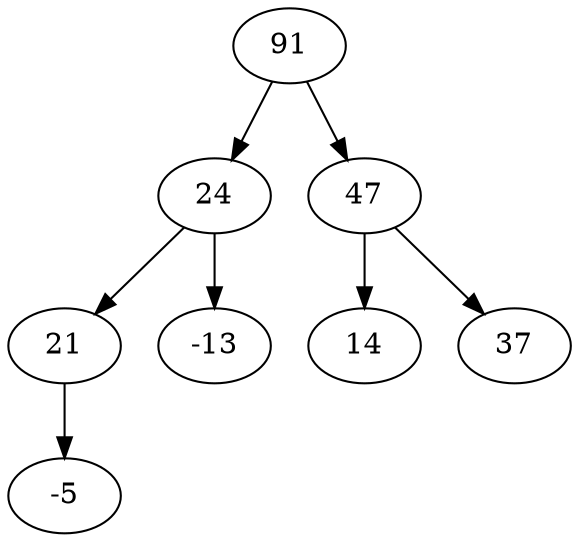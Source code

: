 digraph
{
	index_0 [label ="91"];
	index_1 [label ="24"];
	index_2 [label ="47"];
	index_3 [label ="21"];
	index_4 [label ="-13"];
	index_5 [label ="14"];
	index_6 [label ="37"];
	index_7 [label ="-5"];
	index_0 -> index_1;
	index_0 -> index_2;
	index_1 -> index_3;
	index_1 -> index_4;
	index_2 -> index_5;
	index_2 -> index_6;
	index_3 -> index_7;
}
